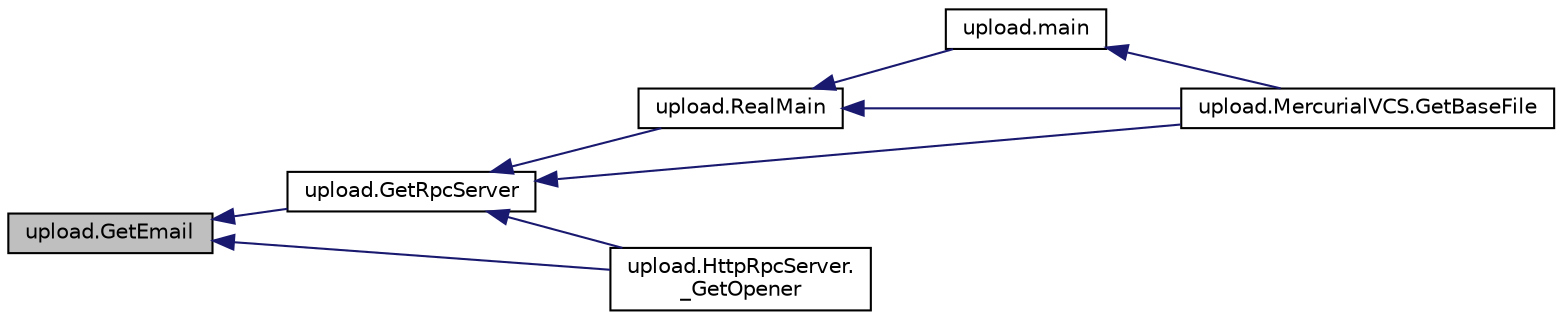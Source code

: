 digraph "upload.GetEmail"
{
  edge [fontname="Helvetica",fontsize="10",labelfontname="Helvetica",labelfontsize="10"];
  node [fontname="Helvetica",fontsize="10",shape=record];
  rankdir="LR";
  Node43 [label="upload.GetEmail",height=0.2,width=0.4,color="black", fillcolor="grey75", style="filled", fontcolor="black"];
  Node43 -> Node44 [dir="back",color="midnightblue",fontsize="10",style="solid",fontname="Helvetica"];
  Node44 [label="upload.GetRpcServer",height=0.2,width=0.4,color="black", fillcolor="white", style="filled",URL="$d3/d3e/namespaceupload.html#a1dadef480a702dbc5d0fb66203b9abe7"];
  Node44 -> Node45 [dir="back",color="midnightblue",fontsize="10",style="solid",fontname="Helvetica"];
  Node45 [label="upload.RealMain",height=0.2,width=0.4,color="black", fillcolor="white", style="filled",URL="$d3/d3e/namespaceupload.html#ad6226af96c9f1905602b8002bd5de952"];
  Node45 -> Node46 [dir="back",color="midnightblue",fontsize="10",style="solid",fontname="Helvetica"];
  Node46 [label="upload.main",height=0.2,width=0.4,color="black", fillcolor="white", style="filled",URL="$d3/d3e/namespaceupload.html#aef3fcf7a8d77d13ba75adbf58b6c43ee"];
  Node46 -> Node47 [dir="back",color="midnightblue",fontsize="10",style="solid",fontname="Helvetica"];
  Node47 [label="upload.MercurialVCS.GetBaseFile",height=0.2,width=0.4,color="black", fillcolor="white", style="filled",URL="$d2/de0/classupload_1_1_mercurial_v_c_s.html#a0cdc0cbe6ac4daab82f5f01e6ae2e670"];
  Node45 -> Node47 [dir="back",color="midnightblue",fontsize="10",style="solid",fontname="Helvetica"];
  Node44 -> Node48 [dir="back",color="midnightblue",fontsize="10",style="solid",fontname="Helvetica"];
  Node48 [label="upload.HttpRpcServer.\l_GetOpener",height=0.2,width=0.4,color="black", fillcolor="white", style="filled",URL="$d4/da7/classupload_1_1_http_rpc_server.html#a4685030df704ec17f020c8790108a05a"];
  Node44 -> Node47 [dir="back",color="midnightblue",fontsize="10",style="solid",fontname="Helvetica"];
  Node43 -> Node48 [dir="back",color="midnightblue",fontsize="10",style="solid",fontname="Helvetica"];
}
